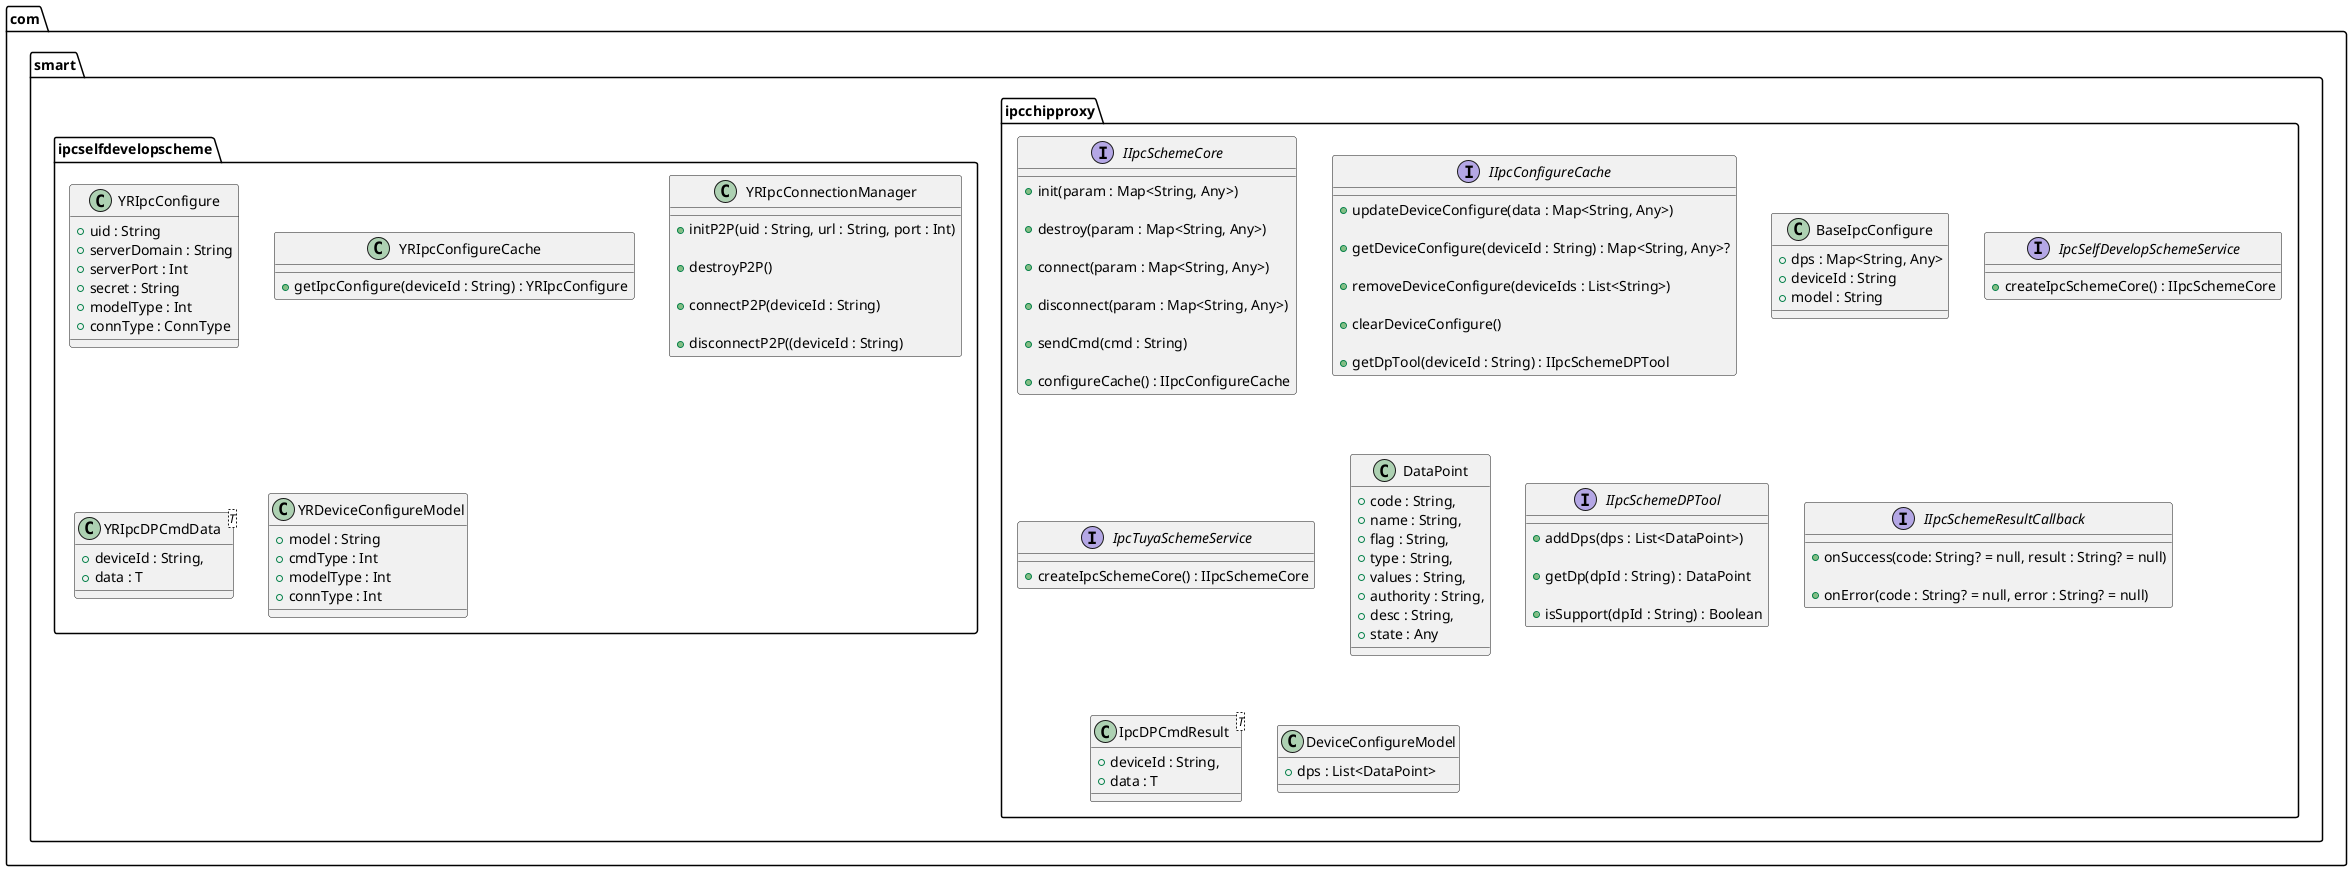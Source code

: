 @startuml
'https://plantuml.com/class-diagram

package com.smart.ipcchipproxy {

 interface IIpcSchemeCore {

  + init(param : Map<String, Any>)

  + destroy(param : Map<String, Any>)

  + connect(param : Map<String, Any>)

  + disconnect(param : Map<String, Any>)

  + sendCmd(cmd : String)

  + configureCache() : IIpcConfigureCache
 }

 interface IIpcConfigureCache {
  + updateDeviceConfigure(data : Map<String, Any>)

  + getDeviceConfigure(deviceId : String) : Map<String, Any>?

  + removeDeviceConfigure(deviceIds : List<String>)

  + clearDeviceConfigure()

  + getDpTool(deviceId : String) : IIpcSchemeDPTool
 }

 class BaseIpcConfigure {
  + dps : Map<String, Any>
  + deviceId : String
  + model : String
 }

 interface IpcSelfDevelopSchemeService {

  + createIpcSchemeCore() : IIpcSchemeCore
 }

 interface IpcTuyaSchemeService {

  + createIpcSchemeCore() : IIpcSchemeCore
 }

 class DataPoint {
  + code : String,
  + name : String,
  + flag : String,
  + type : String,
  + values : String,
  + authority : String,
  + desc : String,
  + state : Any
 }

 interface IIpcSchemeDPTool {

  + addDps(dps : List<DataPoint>)

  + getDp(dpId : String) : DataPoint

  + isSupport(dpId : String) : Boolean
 }

 interface IIpcSchemeResultCallback {

  + onSuccess(code: String? = null, result : String? = null)

  + onError(code : String? = null, error : String? = null)
 }

 class IpcDPCmdResult<T> {
   + deviceId : String,
   + data : T
 }

 class DeviceConfigureModel {
  + dps : List<DataPoint>
 }

}

package com.smart.ipcselfdevelopscheme {

 class YRIpcConfigure {
  + uid : String
  + serverDomain : String
  + serverPort : Int
  + secret : String
  + modelType : Int
  + connType : ConnType
 }

 class YRIpcConfigureCache {

  + getIpcConfigure(deviceId : String) : YRIpcConfigure
 }

 class YRIpcConnectionManager {

  + initP2P(uid : String, url : String, port : Int)

  + destroyP2P()

  + connectP2P(deviceId : String)

  + disconnectP2P((deviceId : String)
 }

 class YRIpcDPCmdData<T> {
  + deviceId : String,
  + data : T
 }

 class YRDeviceConfigureModel {
  + model : String
  + cmdType : Int
  + modelType : Int
  + connType : Int
 }

}

@enduml